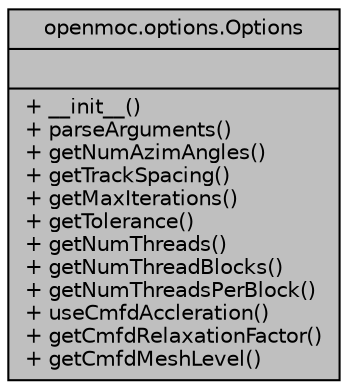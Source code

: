 digraph "openmoc.options.Options"
{
  edge [fontname="Helvetica",fontsize="10",labelfontname="Helvetica",labelfontsize="10"];
  node [fontname="Helvetica",fontsize="10",shape=record];
  Node1 [label="{openmoc.options.Options\n||+ __init__()\l+ parseArguments()\l+ getNumAzimAngles()\l+ getTrackSpacing()\l+ getMaxIterations()\l+ getTolerance()\l+ getNumThreads()\l+ getNumThreadBlocks()\l+ getNumThreadsPerBlock()\l+ useCmfdAccleration()\l+ getCmfdRelaxationFactor()\l+ getCmfdMeshLevel()\l}",height=0.2,width=0.4,color="black", fillcolor="grey75", style="filled" fontcolor="black"];
}
